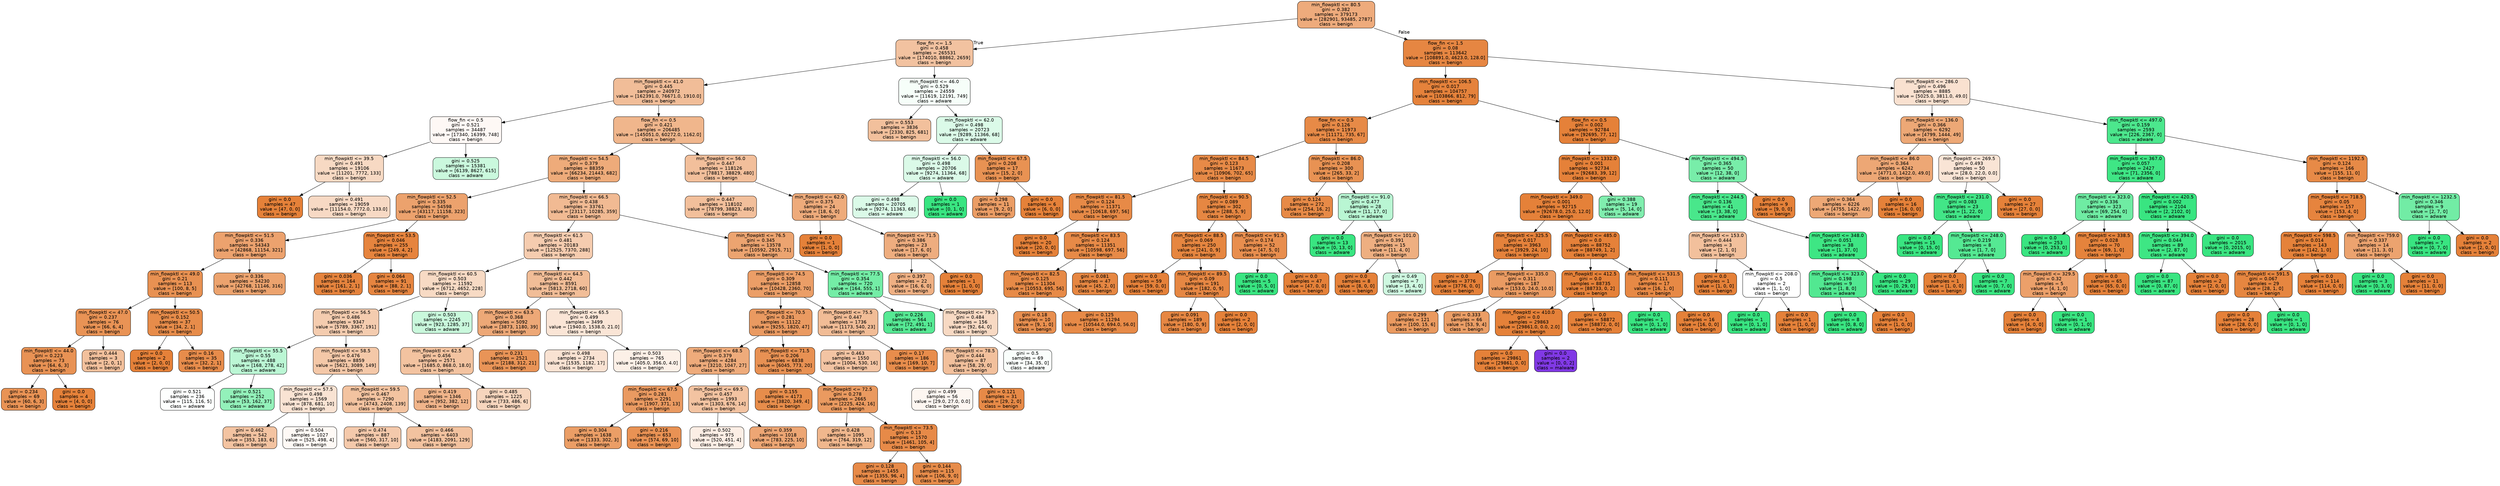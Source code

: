 digraph Tree {
node [shape=box, style="filled, rounded", color="black", fontname="helvetica"] ;
edge [fontname="helvetica"] ;
0 [label="min_flowpktl <= 80.5\ngini = 0.382\nsamples = 379173\nvalue = [282901, 93485, 2787]\nclass = benign", fillcolor="#eeab7c"] ;
1 [label="flow_fin <= 1.5\ngini = 0.458\nsamples = 265531\nvalue = [174010, 88862, 2659]\nclass = benign", fillcolor="#f2c2a0"] ;
0 -> 1 [labeldistance=2.5, labelangle=45, headlabel="True"] ;
2 [label="min_flowpktl <= 41.0\ngini = 0.445\nsamples = 240972\nvalue = [162391.0, 76671.0, 1910.0]\nclass = benign", fillcolor="#f1bd98"] ;
1 -> 2 ;
3 [label="flow_fin <= 0.5\ngini = 0.521\nsamples = 34487\nvalue = [17340, 16399, 748]\nclass = benign", fillcolor="#fef8f5"] ;
2 -> 3 ;
4 [label="min_flowpktl <= 39.5\ngini = 0.491\nsamples = 19106\nvalue = [11201, 7772, 133]\nclass = benign", fillcolor="#f7d9c3"] ;
3 -> 4 ;
5 [label="gini = 0.0\nsamples = 47\nvalue = [47, 0, 0]\nclass = benign", fillcolor="#e58139"] ;
4 -> 5 ;
6 [label="gini = 0.491\nsamples = 19059\nvalue = [11154.0, 7772.0, 133.0]\nclass = benign", fillcolor="#f7d9c4"] ;
4 -> 6 ;
7 [label="gini = 0.525\nsamples = 15381\nvalue = [6139, 8627, 615]\nclass = adware", fillcolor="#caf8dd"] ;
3 -> 7 ;
8 [label="flow_fin <= 0.5\ngini = 0.421\nsamples = 206485\nvalue = [145051.0, 60272.0, 1162.0]\nclass = benign", fillcolor="#f0b68c"] ;
2 -> 8 ;
9 [label="min_flowpktl <= 54.5\ngini = 0.379\nsamples = 88359\nvalue = [66234, 21443, 682]\nclass = benign", fillcolor="#eeab7a"] ;
8 -> 9 ;
10 [label="min_flowpktl <= 52.5\ngini = 0.335\nsamples = 54598\nvalue = [43117, 11158, 323]\nclass = benign", fillcolor="#eca26d"] ;
9 -> 10 ;
11 [label="min_flowpktl <= 51.5\ngini = 0.336\nsamples = 54343\nvalue = [42868, 11154, 321]\nclass = benign", fillcolor="#eca26e"] ;
10 -> 11 ;
12 [label="min_flowpktl <= 49.0\ngini = 0.21\nsamples = 113\nvalue = [100, 8, 5]\nclass = benign", fillcolor="#e89152"] ;
11 -> 12 ;
13 [label="min_flowpktl <= 47.0\ngini = 0.237\nsamples = 76\nvalue = [66, 6, 4]\nclass = benign", fillcolor="#e99355"] ;
12 -> 13 ;
14 [label="min_flowpktl <= 44.0\ngini = 0.223\nsamples = 73\nvalue = [64, 6, 3]\nclass = benign", fillcolor="#e89254"] ;
13 -> 14 ;
15 [label="gini = 0.234\nsamples = 69\nvalue = [60, 6, 3]\nclass = benign", fillcolor="#e99355"] ;
14 -> 15 ;
16 [label="gini = 0.0\nsamples = 4\nvalue = [4, 0, 0]\nclass = benign", fillcolor="#e58139"] ;
14 -> 16 ;
17 [label="gini = 0.444\nsamples = 3\nvalue = [2, 0, 1]\nclass = benign", fillcolor="#f2c09c"] ;
13 -> 17 ;
18 [label="min_flowpktl <= 50.5\ngini = 0.152\nsamples = 37\nvalue = [34, 2, 1]\nclass = benign", fillcolor="#e78c4a"] ;
12 -> 18 ;
19 [label="gini = 0.0\nsamples = 2\nvalue = [2, 0, 0]\nclass = benign", fillcolor="#e58139"] ;
18 -> 19 ;
20 [label="gini = 0.16\nsamples = 35\nvalue = [32, 2, 1]\nclass = benign", fillcolor="#e78c4b"] ;
18 -> 20 ;
21 [label="gini = 0.336\nsamples = 54230\nvalue = [42768, 11146, 316]\nclass = benign", fillcolor="#eca36e"] ;
11 -> 21 ;
22 [label="min_flowpktl <= 53.5\ngini = 0.046\nsamples = 255\nvalue = [249, 4, 2]\nclass = benign", fillcolor="#e6843e"] ;
10 -> 22 ;
23 [label="gini = 0.036\nsamples = 164\nvalue = [161, 2, 1]\nclass = benign", fillcolor="#e5833d"] ;
22 -> 23 ;
24 [label="gini = 0.064\nsamples = 91\nvalue = [88, 2, 1]\nclass = benign", fillcolor="#e68540"] ;
22 -> 24 ;
25 [label="min_flowpktl <= 66.5\ngini = 0.438\nsamples = 33761\nvalue = [23117, 10285, 359]\nclass = benign", fillcolor="#f1ba93"] ;
9 -> 25 ;
26 [label="min_flowpktl <= 61.5\ngini = 0.481\nsamples = 20183\nvalue = [12525, 7370, 288]\nclass = benign", fillcolor="#f5ccaf"] ;
25 -> 26 ;
27 [label="min_flowpktl <= 60.5\ngini = 0.503\nsamples = 11592\nvalue = [6712, 4652, 228]\nclass = benign", fillcolor="#f7dac4"] ;
26 -> 27 ;
28 [label="min_flowpktl <= 56.5\ngini = 0.486\nsamples = 9347\nvalue = [5789, 3367, 191]\nclass = benign", fillcolor="#f4ccaf"] ;
27 -> 28 ;
29 [label="min_flowpktl <= 55.5\ngini = 0.55\nsamples = 488\nvalue = [168, 278, 42]\nclass = adware", fillcolor="#bbf6d4"] ;
28 -> 29 ;
30 [label="gini = 0.521\nsamples = 236\nvalue = [115, 116, 5]\nclass = adware", fillcolor="#fdfffe"] ;
29 -> 30 ;
31 [label="gini = 0.521\nsamples = 252\nvalue = [53, 162, 37]\nclass = adware", fillcolor="#93f1ba"] ;
29 -> 31 ;
32 [label="min_flowpktl <= 58.5\ngini = 0.476\nsamples = 8859\nvalue = [5621, 3089, 149]\nclass = benign", fillcolor="#f4c8a8"] ;
28 -> 32 ;
33 [label="min_flowpktl <= 57.5\ngini = 0.498\nsamples = 1569\nvalue = [878, 681, 10]\nclass = benign", fillcolor="#f9e3d3"] ;
32 -> 33 ;
34 [label="gini = 0.462\nsamples = 542\nvalue = [353, 183, 6]\nclass = benign", fillcolor="#f3c3a1"] ;
33 -> 34 ;
35 [label="gini = 0.504\nsamples = 1027\nvalue = [525, 498, 4]\nclass = benign", fillcolor="#fef9f5"] ;
33 -> 35 ;
36 [label="min_flowpktl <= 59.5\ngini = 0.467\nsamples = 7290\nvalue = [4743, 2408, 139]\nclass = benign", fillcolor="#f3c3a0"] ;
32 -> 36 ;
37 [label="gini = 0.474\nsamples = 887\nvalue = [560, 317, 10]\nclass = benign", fillcolor="#f4c9ab"] ;
36 -> 37 ;
38 [label="gini = 0.466\nsamples = 6403\nvalue = [4183, 2091, 129]\nclass = benign", fillcolor="#f2c29f"] ;
36 -> 38 ;
39 [label="gini = 0.503\nsamples = 2245\nvalue = [923, 1285, 37]\nclass = adware", fillcolor="#c9f8dc"] ;
27 -> 39 ;
40 [label="min_flowpktl <= 64.5\ngini = 0.442\nsamples = 8591\nvalue = [5813, 2718, 60]\nclass = benign", fillcolor="#f1bd97"] ;
26 -> 40 ;
41 [label="min_flowpktl <= 63.5\ngini = 0.368\nsamples = 5092\nvalue = [3873, 1180, 39]\nclass = benign", fillcolor="#eda877"] ;
40 -> 41 ;
42 [label="min_flowpktl <= 62.5\ngini = 0.456\nsamples = 2571\nvalue = [1685.0, 868.0, 18.0]\nclass = benign", fillcolor="#f3c3a0"] ;
41 -> 42 ;
43 [label="gini = 0.419\nsamples = 1346\nvalue = [952, 382, 12]\nclass = benign", fillcolor="#f0b48a"] ;
42 -> 43 ;
44 [label="gini = 0.485\nsamples = 1225\nvalue = [733, 486, 6]\nclass = benign", fillcolor="#f6d5bd"] ;
42 -> 44 ;
45 [label="gini = 0.231\nsamples = 2521\nvalue = [2188, 312, 21]\nclass = benign", fillcolor="#e99457"] ;
41 -> 45 ;
46 [label="min_flowpktl <= 65.5\ngini = 0.499\nsamples = 3499\nvalue = [1940.0, 1538.0, 21.0]\nclass = benign", fillcolor="#fae5d6"] ;
40 -> 46 ;
47 [label="gini = 0.498\nsamples = 2734\nvalue = [1535, 1182, 17]\nclass = benign", fillcolor="#f9e2d2"] ;
46 -> 47 ;
48 [label="gini = 0.503\nsamples = 765\nvalue = [405.0, 356.0, 4.0]\nclass = benign", fillcolor="#fcf0e7"] ;
46 -> 48 ;
49 [label="min_flowpktl <= 76.5\ngini = 0.345\nsamples = 13578\nvalue = [10592, 2915, 71]\nclass = benign", fillcolor="#eca470"] ;
25 -> 49 ;
50 [label="min_flowpktl <= 74.5\ngini = 0.309\nsamples = 12858\nvalue = [10428, 2360, 70]\nclass = benign", fillcolor="#eb9e67"] ;
49 -> 50 ;
51 [label="min_flowpktl <= 70.5\ngini = 0.281\nsamples = 11122\nvalue = [9255, 1820, 47]\nclass = benign", fillcolor="#ea9a61"] ;
50 -> 51 ;
52 [label="min_flowpktl <= 68.5\ngini = 0.379\nsamples = 4284\nvalue = [3210, 1047, 27]\nclass = benign", fillcolor="#eeab7b"] ;
51 -> 52 ;
53 [label="min_flowpktl <= 67.5\ngini = 0.281\nsamples = 2291\nvalue = [1907, 371, 13]\nclass = benign", fillcolor="#ea9a61"] ;
52 -> 53 ;
54 [label="gini = 0.304\nsamples = 1638\nvalue = [1333, 302, 3]\nclass = benign", fillcolor="#eb9e66"] ;
53 -> 54 ;
55 [label="gini = 0.216\nsamples = 653\nvalue = [574, 69, 10]\nclass = benign", fillcolor="#e99254"] ;
53 -> 55 ;
56 [label="min_flowpktl <= 69.5\ngini = 0.457\nsamples = 1993\nvalue = [1303, 676, 14]\nclass = benign", fillcolor="#f3c3a1"] ;
52 -> 56 ;
57 [label="gini = 0.502\nsamples = 975\nvalue = [520, 451, 4]\nclass = benign", fillcolor="#fceee5"] ;
56 -> 57 ;
58 [label="gini = 0.359\nsamples = 1018\nvalue = [783, 225, 10]\nclass = benign", fillcolor="#eda674"] ;
56 -> 58 ;
59 [label="min_flowpktl <= 71.5\ngini = 0.206\nsamples = 6838\nvalue = [6045, 773, 20]\nclass = benign", fillcolor="#e89153"] ;
51 -> 59 ;
60 [label="gini = 0.155\nsamples = 4173\nvalue = [3820, 349, 4]\nclass = benign", fillcolor="#e78d4b"] ;
59 -> 60 ;
61 [label="min_flowpktl <= 72.5\ngini = 0.278\nsamples = 2665\nvalue = [2225, 424, 16]\nclass = benign", fillcolor="#ea9a60"] ;
59 -> 61 ;
62 [label="gini = 0.428\nsamples = 1095\nvalue = [764, 319, 12]\nclass = benign", fillcolor="#f0b78d"] ;
61 -> 62 ;
63 [label="min_flowpktl <= 73.5\ngini = 0.13\nsamples = 1570\nvalue = [1461, 105, 4]\nclass = benign", fillcolor="#e78a48"] ;
61 -> 63 ;
64 [label="gini = 0.128\nsamples = 1455\nvalue = [1355, 96, 4]\nclass = benign", fillcolor="#e78a48"] ;
63 -> 64 ;
65 [label="gini = 0.144\nsamples = 115\nvalue = [106, 9, 0]\nclass = benign", fillcolor="#e78c4a"] ;
63 -> 65 ;
66 [label="min_flowpktl <= 75.5\ngini = 0.447\nsamples = 1736\nvalue = [1173, 540, 23]\nclass = benign", fillcolor="#f1bc96"] ;
50 -> 66 ;
67 [label="gini = 0.463\nsamples = 1550\nvalue = [1004, 530, 16]\nclass = benign", fillcolor="#f3c4a3"] ;
66 -> 67 ;
68 [label="gini = 0.17\nsamples = 186\nvalue = [169, 10, 7]\nclass = benign", fillcolor="#e88d4c"] ;
66 -> 68 ;
69 [label="min_flowpktl <= 77.5\ngini = 0.354\nsamples = 720\nvalue = [164, 555, 1]\nclass = adware", fillcolor="#74eda6"] ;
49 -> 69 ;
70 [label="gini = 0.226\nsamples = 564\nvalue = [72, 491, 1]\nclass = adware", fillcolor="#56e994"] ;
69 -> 70 ;
71 [label="min_flowpktl <= 79.5\ngini = 0.484\nsamples = 156\nvalue = [92, 64, 0]\nclass = benign", fillcolor="#f7d9c3"] ;
69 -> 71 ;
72 [label="min_flowpktl <= 78.5\ngini = 0.444\nsamples = 87\nvalue = [58, 29, 0]\nclass = benign", fillcolor="#f2c09c"] ;
71 -> 72 ;
73 [label="gini = 0.499\nsamples = 56\nvalue = [29.0, 27.0, 0.0]\nclass = benign", fillcolor="#fdf6f1"] ;
72 -> 73 ;
74 [label="gini = 0.121\nsamples = 31\nvalue = [29, 2, 0]\nclass = benign", fillcolor="#e78a47"] ;
72 -> 74 ;
75 [label="gini = 0.5\nsamples = 69\nvalue = [34, 35, 0]\nclass = adware", fillcolor="#f9fefb"] ;
71 -> 75 ;
76 [label="min_flowpktl <= 56.0\ngini = 0.447\nsamples = 118126\nvalue = [78817, 38829, 480]\nclass = benign", fillcolor="#f2bf9b"] ;
8 -> 76 ;
77 [label="gini = 0.447\nsamples = 118102\nvalue = [78799, 38823, 480]\nclass = benign", fillcolor="#f2bf9b"] ;
76 -> 77 ;
78 [label="min_flowpktl <= 62.0\ngini = 0.375\nsamples = 24\nvalue = [18, 6, 0]\nclass = benign", fillcolor="#eeab7b"] ;
76 -> 78 ;
79 [label="gini = 0.0\nsamples = 1\nvalue = [1, 0, 0]\nclass = benign", fillcolor="#e58139"] ;
78 -> 79 ;
80 [label="min_flowpktl <= 71.5\ngini = 0.386\nsamples = 23\nvalue = [17, 6, 0]\nclass = benign", fillcolor="#eead7f"] ;
78 -> 80 ;
81 [label="gini = 0.397\nsamples = 22\nvalue = [16, 6, 0]\nclass = benign", fillcolor="#efb083"] ;
80 -> 81 ;
82 [label="gini = 0.0\nsamples = 1\nvalue = [1, 0, 0]\nclass = benign", fillcolor="#e58139"] ;
80 -> 82 ;
83 [label="min_flowpktl <= 46.0\ngini = 0.529\nsamples = 24559\nvalue = [11619, 12191, 749]\nclass = adware", fillcolor="#f6fef9"] ;
1 -> 83 ;
84 [label="gini = 0.553\nsamples = 3836\nvalue = [2330, 825, 681]\nclass = benign", fillcolor="#f2c09c"] ;
83 -> 84 ;
85 [label="min_flowpktl <= 62.0\ngini = 0.498\nsamples = 20723\nvalue = [9289, 11366, 68]\nclass = adware", fillcolor="#dbfae8"] ;
83 -> 85 ;
86 [label="min_flowpktl <= 56.0\ngini = 0.498\nsamples = 20706\nvalue = [9274, 11364, 68]\nclass = adware", fillcolor="#dbfae8"] ;
85 -> 86 ;
87 [label="gini = 0.498\nsamples = 20705\nvalue = [9274, 11363, 68]\nclass = adware", fillcolor="#dbfae8"] ;
86 -> 87 ;
88 [label="gini = 0.0\nsamples = 1\nvalue = [0, 1, 0]\nclass = adware", fillcolor="#39e581"] ;
86 -> 88 ;
89 [label="min_flowpktl <= 67.5\ngini = 0.208\nsamples = 17\nvalue = [15, 2, 0]\nclass = benign", fillcolor="#e89253"] ;
85 -> 89 ;
90 [label="gini = 0.298\nsamples = 11\nvalue = [9, 2, 0]\nclass = benign", fillcolor="#eb9d65"] ;
89 -> 90 ;
91 [label="gini = 0.0\nsamples = 6\nvalue = [6, 0, 0]\nclass = benign", fillcolor="#e58139"] ;
89 -> 91 ;
92 [label="flow_fin <= 1.5\ngini = 0.08\nsamples = 113642\nvalue = [108891.0, 4623.0, 128.0]\nclass = benign", fillcolor="#e68642"] ;
0 -> 92 [labeldistance=2.5, labelangle=-45, headlabel="False"] ;
93 [label="min_flowpktl <= 106.5\ngini = 0.017\nsamples = 104757\nvalue = [103866, 812, 79]\nclass = benign", fillcolor="#e5823b"] ;
92 -> 93 ;
94 [label="flow_fin <= 0.5\ngini = 0.126\nsamples = 11973\nvalue = [11171, 735, 67]\nclass = benign", fillcolor="#e78a47"] ;
93 -> 94 ;
95 [label="min_flowpktl <= 84.5\ngini = 0.123\nsamples = 11673\nvalue = [10906, 702, 65]\nclass = benign", fillcolor="#e78a47"] ;
94 -> 95 ;
96 [label="min_flowpktl <= 81.5\ngini = 0.124\nsamples = 11371\nvalue = [10618, 697, 56]\nclass = benign", fillcolor="#e78a47"] ;
95 -> 96 ;
97 [label="gini = 0.0\nsamples = 20\nvalue = [20, 0, 0]\nclass = benign", fillcolor="#e58139"] ;
96 -> 97 ;
98 [label="min_flowpktl <= 83.5\ngini = 0.124\nsamples = 11351\nvalue = [10598, 697, 56]\nclass = benign", fillcolor="#e78a47"] ;
96 -> 98 ;
99 [label="min_flowpktl <= 82.5\ngini = 0.125\nsamples = 11304\nvalue = [10553, 695, 56]\nclass = benign", fillcolor="#e78a47"] ;
98 -> 99 ;
100 [label="gini = 0.18\nsamples = 10\nvalue = [9, 1, 0]\nclass = benign", fillcolor="#e88f4f"] ;
99 -> 100 ;
101 [label="gini = 0.125\nsamples = 11294\nvalue = [10544.0, 694.0, 56.0]\nclass = benign", fillcolor="#e78a47"] ;
99 -> 101 ;
102 [label="gini = 0.081\nsamples = 47\nvalue = [45, 2, 0]\nclass = benign", fillcolor="#e68742"] ;
98 -> 102 ;
103 [label="min_flowpktl <= 90.5\ngini = 0.089\nsamples = 302\nvalue = [288, 5, 9]\nclass = benign", fillcolor="#e68742"] ;
95 -> 103 ;
104 [label="min_flowpktl <= 88.5\ngini = 0.069\nsamples = 250\nvalue = [241, 0, 9]\nclass = benign", fillcolor="#e68640"] ;
103 -> 104 ;
105 [label="gini = 0.0\nsamples = 59\nvalue = [59, 0, 0]\nclass = benign", fillcolor="#e58139"] ;
104 -> 105 ;
106 [label="min_flowpktl <= 89.5\ngini = 0.09\nsamples = 191\nvalue = [182, 0, 9]\nclass = benign", fillcolor="#e68743"] ;
104 -> 106 ;
107 [label="gini = 0.091\nsamples = 189\nvalue = [180, 0, 9]\nclass = benign", fillcolor="#e68743"] ;
106 -> 107 ;
108 [label="gini = 0.0\nsamples = 2\nvalue = [2, 0, 0]\nclass = benign", fillcolor="#e58139"] ;
106 -> 108 ;
109 [label="min_flowpktl <= 91.5\ngini = 0.174\nsamples = 52\nvalue = [47, 5, 0]\nclass = benign", fillcolor="#e88e4e"] ;
103 -> 109 ;
110 [label="gini = 0.0\nsamples = 5\nvalue = [0, 5, 0]\nclass = adware", fillcolor="#39e581"] ;
109 -> 110 ;
111 [label="gini = 0.0\nsamples = 47\nvalue = [47, 0, 0]\nclass = benign", fillcolor="#e58139"] ;
109 -> 111 ;
112 [label="min_flowpktl <= 86.0\ngini = 0.208\nsamples = 300\nvalue = [265, 33, 2]\nclass = benign", fillcolor="#e89253"] ;
94 -> 112 ;
113 [label="gini = 0.124\nsamples = 272\nvalue = [254, 16, 2]\nclass = benign", fillcolor="#e78a47"] ;
112 -> 113 ;
114 [label="min_flowpktl <= 91.0\ngini = 0.477\nsamples = 28\nvalue = [11, 17, 0]\nclass = adware", fillcolor="#b9f6d3"] ;
112 -> 114 ;
115 [label="gini = 0.0\nsamples = 13\nvalue = [0, 13, 0]\nclass = adware", fillcolor="#39e581"] ;
114 -> 115 ;
116 [label="min_flowpktl <= 101.0\ngini = 0.391\nsamples = 15\nvalue = [11, 4, 0]\nclass = benign", fillcolor="#eeaf81"] ;
114 -> 116 ;
117 [label="gini = 0.0\nsamples = 8\nvalue = [8, 0, 0]\nclass = benign", fillcolor="#e58139"] ;
116 -> 117 ;
118 [label="gini = 0.49\nsamples = 7\nvalue = [3, 4, 0]\nclass = adware", fillcolor="#cef8e0"] ;
116 -> 118 ;
119 [label="flow_fin <= 0.5\ngini = 0.002\nsamples = 92784\nvalue = [92695, 77, 12]\nclass = benign", fillcolor="#e58139"] ;
93 -> 119 ;
120 [label="min_flowpktl <= 1332.0\ngini = 0.001\nsamples = 92734\nvalue = [92683, 39, 12]\nclass = benign", fillcolor="#e58139"] ;
119 -> 120 ;
121 [label="min_flowpktl <= 349.0\ngini = 0.001\nsamples = 92715\nvalue = [92678.0, 25.0, 12.0]\nclass = benign", fillcolor="#e58139"] ;
120 -> 121 ;
122 [label="min_flowpktl <= 325.5\ngini = 0.017\nsamples = 3963\nvalue = [3929, 24, 10]\nclass = benign", fillcolor="#e5823b"] ;
121 -> 122 ;
123 [label="gini = 0.0\nsamples = 3776\nvalue = [3776, 0, 0]\nclass = benign", fillcolor="#e58139"] ;
122 -> 123 ;
124 [label="min_flowpktl <= 335.0\ngini = 0.311\nsamples = 187\nvalue = [153.0, 24.0, 10.0]\nclass = benign", fillcolor="#ea9b62"] ;
122 -> 124 ;
125 [label="gini = 0.299\nsamples = 121\nvalue = [100, 15, 6]\nclass = benign", fillcolor="#ea9a60"] ;
124 -> 125 ;
126 [label="gini = 0.333\nsamples = 66\nvalue = [53, 9, 4]\nclass = benign", fillcolor="#eb9e66"] ;
124 -> 126 ;
127 [label="min_flowpktl <= 485.0\ngini = 0.0\nsamples = 88752\nvalue = [88749, 1, 2]\nclass = benign", fillcolor="#e58139"] ;
121 -> 127 ;
128 [label="min_flowpktl <= 412.5\ngini = 0.0\nsamples = 88735\nvalue = [88733, 0, 2]\nclass = benign", fillcolor="#e58139"] ;
127 -> 128 ;
129 [label="min_flowpktl <= 410.0\ngini = 0.0\nsamples = 29863\nvalue = [29861.0, 0.0, 2.0]\nclass = benign", fillcolor="#e58139"] ;
128 -> 129 ;
130 [label="gini = 0.0\nsamples = 29861\nvalue = [29861, 0, 0]\nclass = benign", fillcolor="#e58139"] ;
129 -> 130 ;
131 [label="gini = 0.0\nsamples = 2\nvalue = [0, 0, 2]\nclass = malware", fillcolor="#8139e5"] ;
129 -> 131 ;
132 [label="gini = 0.0\nsamples = 58872\nvalue = [58872, 0, 0]\nclass = benign", fillcolor="#e58139"] ;
128 -> 132 ;
133 [label="min_flowpktl <= 531.5\ngini = 0.111\nsamples = 17\nvalue = [16, 1, 0]\nclass = benign", fillcolor="#e78945"] ;
127 -> 133 ;
134 [label="gini = 0.0\nsamples = 1\nvalue = [0, 1, 0]\nclass = adware", fillcolor="#39e581"] ;
133 -> 134 ;
135 [label="gini = 0.0\nsamples = 16\nvalue = [16, 0, 0]\nclass = benign", fillcolor="#e58139"] ;
133 -> 135 ;
136 [label="gini = 0.388\nsamples = 19\nvalue = [5, 14, 0]\nclass = adware", fillcolor="#80eeae"] ;
120 -> 136 ;
137 [label="min_flowpktl <= 494.5\ngini = 0.365\nsamples = 50\nvalue = [12, 38, 0]\nclass = adware", fillcolor="#78eda9"] ;
119 -> 137 ;
138 [label="min_flowpktl <= 244.5\ngini = 0.136\nsamples = 41\nvalue = [3, 38, 0]\nclass = adware", fillcolor="#49e78b"] ;
137 -> 138 ;
139 [label="min_flowpktl <= 153.0\ngini = 0.444\nsamples = 3\nvalue = [2, 1, 0]\nclass = benign", fillcolor="#f2c09c"] ;
138 -> 139 ;
140 [label="gini = 0.0\nsamples = 1\nvalue = [1, 0, 0]\nclass = benign", fillcolor="#e58139"] ;
139 -> 140 ;
141 [label="min_flowpktl <= 208.0\ngini = 0.5\nsamples = 2\nvalue = [1, 1, 0]\nclass = benign", fillcolor="#ffffff"] ;
139 -> 141 ;
142 [label="gini = 0.0\nsamples = 1\nvalue = [0, 1, 0]\nclass = adware", fillcolor="#39e581"] ;
141 -> 142 ;
143 [label="gini = 0.0\nsamples = 1\nvalue = [1, 0, 0]\nclass = benign", fillcolor="#e58139"] ;
141 -> 143 ;
144 [label="min_flowpktl <= 348.0\ngini = 0.051\nsamples = 38\nvalue = [1, 37, 0]\nclass = adware", fillcolor="#3ee684"] ;
138 -> 144 ;
145 [label="min_flowpktl <= 323.0\ngini = 0.198\nsamples = 9\nvalue = [1, 8, 0]\nclass = adware", fillcolor="#52e891"] ;
144 -> 145 ;
146 [label="gini = 0.0\nsamples = 8\nvalue = [0, 8, 0]\nclass = adware", fillcolor="#39e581"] ;
145 -> 146 ;
147 [label="gini = 0.0\nsamples = 1\nvalue = [1, 0, 0]\nclass = benign", fillcolor="#e58139"] ;
145 -> 147 ;
148 [label="gini = 0.0\nsamples = 29\nvalue = [0, 29, 0]\nclass = adware", fillcolor="#39e581"] ;
144 -> 148 ;
149 [label="gini = 0.0\nsamples = 9\nvalue = [9, 0, 0]\nclass = benign", fillcolor="#e58139"] ;
137 -> 149 ;
150 [label="min_flowpktl <= 286.0\ngini = 0.496\nsamples = 8885\nvalue = [5025.0, 3811.0, 49.0]\nclass = benign", fillcolor="#f9e1d0"] ;
92 -> 150 ;
151 [label="min_flowpktl <= 136.0\ngini = 0.366\nsamples = 6292\nvalue = [4799, 1444, 49]\nclass = benign", fillcolor="#eda876"] ;
150 -> 151 ;
152 [label="min_flowpktl <= 86.0\ngini = 0.364\nsamples = 6242\nvalue = [4771.0, 1422.0, 49.0]\nclass = benign", fillcolor="#eda775"] ;
151 -> 152 ;
153 [label="gini = 0.364\nsamples = 6226\nvalue = [4755, 1422, 49]\nclass = benign", fillcolor="#eda876"] ;
152 -> 153 ;
154 [label="gini = 0.0\nsamples = 16\nvalue = [16, 0, 0]\nclass = benign", fillcolor="#e58139"] ;
152 -> 154 ;
155 [label="min_flowpktl <= 269.5\ngini = 0.493\nsamples = 50\nvalue = [28.0, 22.0, 0.0]\nclass = benign", fillcolor="#f9e4d5"] ;
151 -> 155 ;
156 [label="min_flowpktl <= 231.0\ngini = 0.083\nsamples = 23\nvalue = [1, 22, 0]\nclass = adware", fillcolor="#42e687"] ;
155 -> 156 ;
157 [label="gini = 0.0\nsamples = 15\nvalue = [0, 15, 0]\nclass = adware", fillcolor="#39e581"] ;
156 -> 157 ;
158 [label="min_flowpktl <= 248.0\ngini = 0.219\nsamples = 8\nvalue = [1, 7, 0]\nclass = adware", fillcolor="#55e993"] ;
156 -> 158 ;
159 [label="gini = 0.0\nsamples = 1\nvalue = [1, 0, 0]\nclass = benign", fillcolor="#e58139"] ;
158 -> 159 ;
160 [label="gini = 0.0\nsamples = 7\nvalue = [0, 7, 0]\nclass = adware", fillcolor="#39e581"] ;
158 -> 160 ;
161 [label="gini = 0.0\nsamples = 27\nvalue = [27, 0, 0]\nclass = benign", fillcolor="#e58139"] ;
155 -> 161 ;
162 [label="min_flowpktl <= 497.0\ngini = 0.159\nsamples = 2593\nvalue = [226, 2367, 0]\nclass = adware", fillcolor="#4ce78d"] ;
150 -> 162 ;
163 [label="min_flowpktl <= 367.0\ngini = 0.057\nsamples = 2427\nvalue = [71, 2356, 0]\nclass = adware", fillcolor="#3fe685"] ;
162 -> 163 ;
164 [label="min_flowpktl <= 323.0\ngini = 0.336\nsamples = 323\nvalue = [69, 254, 0]\nclass = adware", fillcolor="#6feca3"] ;
163 -> 164 ;
165 [label="gini = 0.0\nsamples = 253\nvalue = [0, 253, 0]\nclass = adware", fillcolor="#39e581"] ;
164 -> 165 ;
166 [label="min_flowpktl <= 338.5\ngini = 0.028\nsamples = 70\nvalue = [69, 1, 0]\nclass = benign", fillcolor="#e5833c"] ;
164 -> 166 ;
167 [label="min_flowpktl <= 329.5\ngini = 0.32\nsamples = 5\nvalue = [4, 1, 0]\nclass = benign", fillcolor="#eca06a"] ;
166 -> 167 ;
168 [label="gini = 0.0\nsamples = 4\nvalue = [4, 0, 0]\nclass = benign", fillcolor="#e58139"] ;
167 -> 168 ;
169 [label="gini = 0.0\nsamples = 1\nvalue = [0, 1, 0]\nclass = adware", fillcolor="#39e581"] ;
167 -> 169 ;
170 [label="gini = 0.0\nsamples = 65\nvalue = [65, 0, 0]\nclass = benign", fillcolor="#e58139"] ;
166 -> 170 ;
171 [label="min_flowpktl <= 420.5\ngini = 0.002\nsamples = 2104\nvalue = [2, 2102, 0]\nclass = adware", fillcolor="#39e581"] ;
163 -> 171 ;
172 [label="min_flowpktl <= 394.0\ngini = 0.044\nsamples = 89\nvalue = [2, 87, 0]\nclass = adware", fillcolor="#3ee684"] ;
171 -> 172 ;
173 [label="gini = 0.0\nsamples = 87\nvalue = [0, 87, 0]\nclass = adware", fillcolor="#39e581"] ;
172 -> 173 ;
174 [label="gini = 0.0\nsamples = 2\nvalue = [2, 0, 0]\nclass = benign", fillcolor="#e58139"] ;
172 -> 174 ;
175 [label="gini = 0.0\nsamples = 2015\nvalue = [0, 2015, 0]\nclass = adware", fillcolor="#39e581"] ;
171 -> 175 ;
176 [label="min_flowpktl <= 1192.5\ngini = 0.124\nsamples = 166\nvalue = [155, 11, 0]\nclass = benign", fillcolor="#e78a47"] ;
162 -> 176 ;
177 [label="min_flowpktl <= 718.5\ngini = 0.05\nsamples = 157\nvalue = [153, 4, 0]\nclass = benign", fillcolor="#e6843e"] ;
176 -> 177 ;
178 [label="min_flowpktl <= 598.5\ngini = 0.014\nsamples = 143\nvalue = [142, 1, 0]\nclass = benign", fillcolor="#e5823a"] ;
177 -> 178 ;
179 [label="min_flowpktl <= 591.5\ngini = 0.067\nsamples = 29\nvalue = [28, 1, 0]\nclass = benign", fillcolor="#e68640"] ;
178 -> 179 ;
180 [label="gini = 0.0\nsamples = 28\nvalue = [28, 0, 0]\nclass = benign", fillcolor="#e58139"] ;
179 -> 180 ;
181 [label="gini = 0.0\nsamples = 1\nvalue = [0, 1, 0]\nclass = adware", fillcolor="#39e581"] ;
179 -> 181 ;
182 [label="gini = 0.0\nsamples = 114\nvalue = [114, 0, 0]\nclass = benign", fillcolor="#e58139"] ;
178 -> 182 ;
183 [label="min_flowpktl <= 759.0\ngini = 0.337\nsamples = 14\nvalue = [11, 3, 0]\nclass = benign", fillcolor="#eca36f"] ;
177 -> 183 ;
184 [label="gini = 0.0\nsamples = 3\nvalue = [0, 3, 0]\nclass = adware", fillcolor="#39e581"] ;
183 -> 184 ;
185 [label="gini = 0.0\nsamples = 11\nvalue = [11, 0, 0]\nclass = benign", fillcolor="#e58139"] ;
183 -> 185 ;
186 [label="min_flowpktl <= 1232.5\ngini = 0.346\nsamples = 9\nvalue = [2, 7, 0]\nclass = adware", fillcolor="#72eca5"] ;
176 -> 186 ;
187 [label="gini = 0.0\nsamples = 7\nvalue = [0, 7, 0]\nclass = adware", fillcolor="#39e581"] ;
186 -> 187 ;
188 [label="gini = 0.0\nsamples = 2\nvalue = [2, 0, 0]\nclass = benign", fillcolor="#e58139"] ;
186 -> 188 ;
}